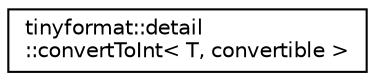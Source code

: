 digraph "Graphical Class Hierarchy"
{
  edge [fontname="Helvetica",fontsize="10",labelfontname="Helvetica",labelfontsize="10"];
  node [fontname="Helvetica",fontsize="10",shape=record];
  rankdir="LR";
  Node0 [label="tinyformat::detail\l::convertToInt\< T, convertible \>",height=0.2,width=0.4,color="black", fillcolor="white", style="filled",URL="$d6/d32/structtinyformat_1_1detail_1_1convert_to_int.html"];
}

